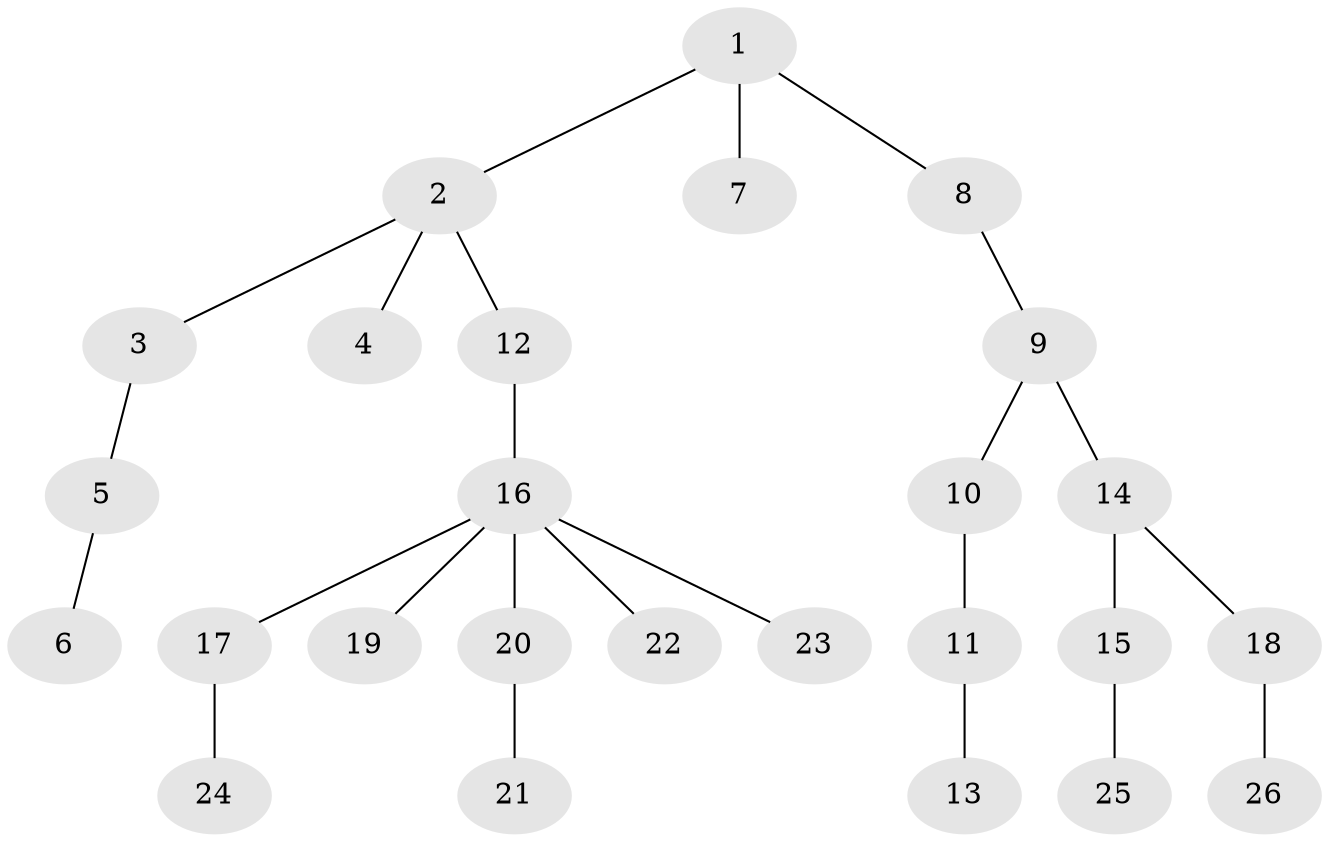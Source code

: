 // original degree distribution, {7: 0.03076923076923077, 5: 0.03076923076923077, 2: 0.16923076923076924, 3: 0.15384615384615385, 1: 0.5538461538461539, 4: 0.06153846153846154}
// Generated by graph-tools (version 1.1) at 2025/51/03/04/25 22:51:31]
// undirected, 26 vertices, 25 edges
graph export_dot {
  node [color=gray90,style=filled];
  1;
  2;
  3;
  4;
  5;
  6;
  7;
  8;
  9;
  10;
  11;
  12;
  13;
  14;
  15;
  16;
  17;
  18;
  19;
  20;
  21;
  22;
  23;
  24;
  25;
  26;
  1 -- 2 [weight=1.0];
  1 -- 7 [weight=3.0];
  1 -- 8 [weight=1.0];
  2 -- 3 [weight=1.0];
  2 -- 4 [weight=1.0];
  2 -- 12 [weight=1.0];
  3 -- 5 [weight=1.0];
  5 -- 6 [weight=1.0];
  8 -- 9 [weight=1.0];
  9 -- 10 [weight=1.0];
  9 -- 14 [weight=2.0];
  10 -- 11 [weight=1.0];
  11 -- 13 [weight=1.0];
  12 -- 16 [weight=1.0];
  14 -- 15 [weight=1.0];
  14 -- 18 [weight=1.0];
  15 -- 25 [weight=1.0];
  16 -- 17 [weight=1.0];
  16 -- 19 [weight=1.0];
  16 -- 20 [weight=1.0];
  16 -- 22 [weight=1.0];
  16 -- 23 [weight=1.0];
  17 -- 24 [weight=1.0];
  18 -- 26 [weight=1.0];
  20 -- 21 [weight=1.0];
}
